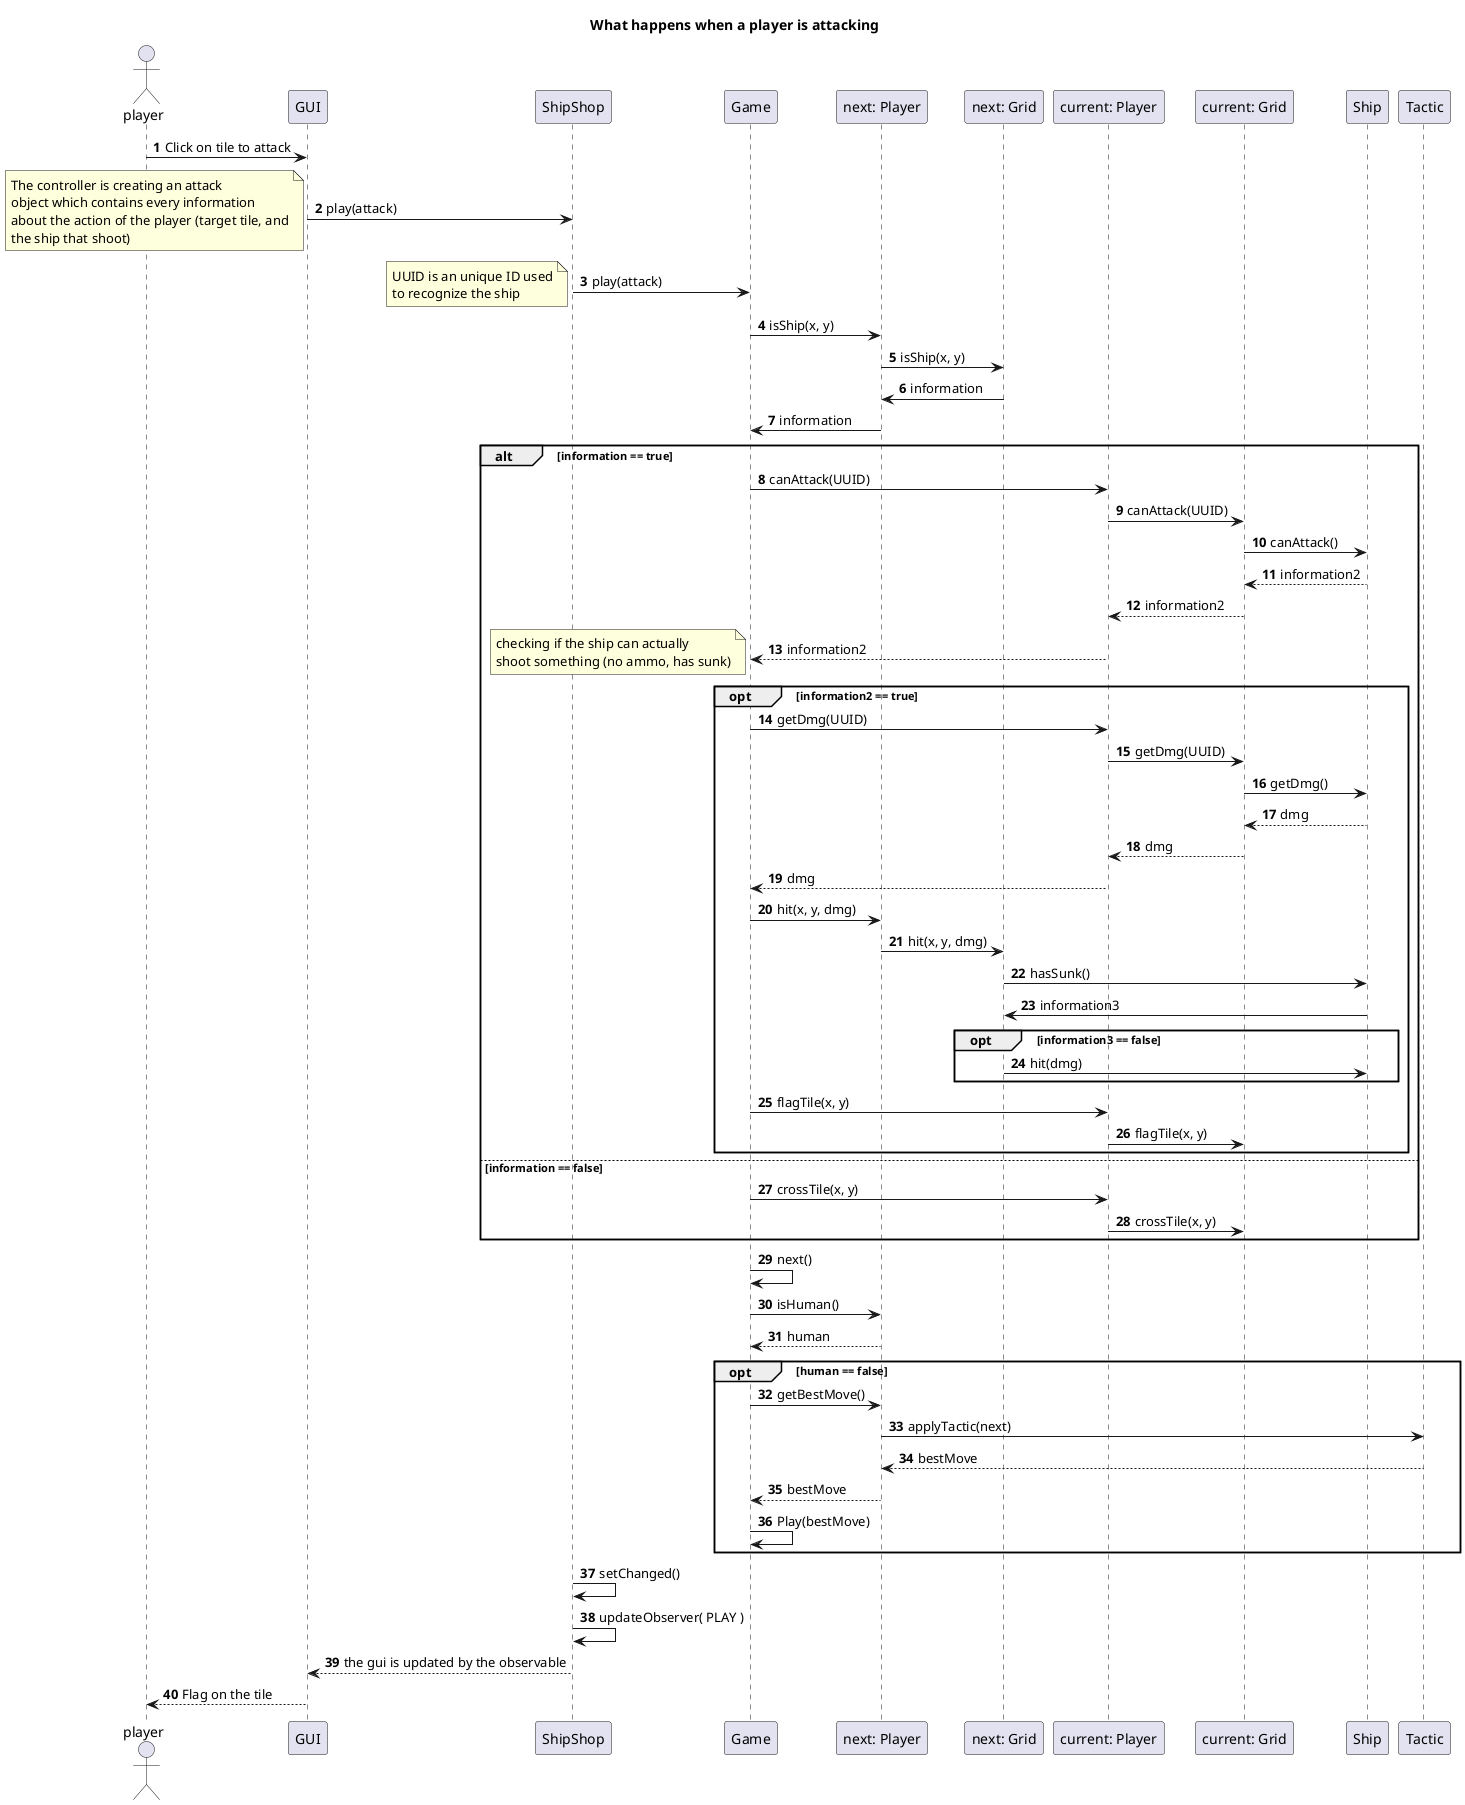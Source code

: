 @startuml

title What happens when a player is attacking

autonumber
actor player

player -> GUI: Click on tile to attack

GUI -> ShipShop: play(attack)

note left
The controller is creating an attack
object which contains every information
about the action of the player (target tile, and
the ship that shoot)
end note

ShipShop -> Game: play(attack)


note left
UUID is an unique ID used
to recognize the ship
end note

Game -> "next: Player": isShip(x, y)

"next: Player" -> "next: Grid": isShip(x, y)

"next: Grid" -> "next: Player": information

"next: Player" -> Game: information

alt information == true

    Game -> "current: Player": canAttack(UUID)

    "current: Player" -> "current: Grid": canAttack(UUID)

    "current: Grid" -> Ship: canAttack()

    Ship --> "current: Grid": information2

    "current: Grid" --> "current: Player": information2

    "current: Player" --> Game: information2

    opt information2 == true

        note left
            checking if the ship can actually
            shoot something (no ammo, has sunk)
        end note

        Game -> "current: Player": getDmg(UUID)

        "current: Player" -> "current: Grid": getDmg(UUID)

        "current: Grid" -> Ship: getDmg()

        Ship --> "current: Grid": dmg

        "current: Grid" --> "current: Player": dmg

        "current: Player" --> Game: dmg

        Game -> "next: Player": hit(x, y, dmg)

        "next: Player" -> "next: Grid": hit(x, y, dmg)

        "next: Grid" -> Ship: hasSunk()

        Ship -> "next: Grid": information3

        opt information3 == false

            "next: Grid" -> Ship: hit(dmg)

        end

        Game -> "current: Player": flagTile(x, y)

        "current: Player" -> "current: Grid": flagTile(x, y)

    end

else information == false

    Game -> "current: Player": crossTile(x, y)

    "current: Player" -> "current: Grid": crossTile(x, y)

end

Game -> Game: next()

Game -> "next: Player": isHuman()

"next: Player" --> Game: human

opt human == false

    Game -> "next: Player": getBestMove()

    "next: Player" -> Tactic: applyTactic(next)

    Tactic --> "next: Player": bestMove

    "next: Player" --> Game: bestMove

    Game -> Game: Play(bestMove)

end

ShipShop -> ShipShop: setChanged()

ShipShop -> ShipShop: updateObserver( PLAY )

ShipShop --> GUI: the gui is updated by the observable

GUI --> player: Flag on the tile

@enduml